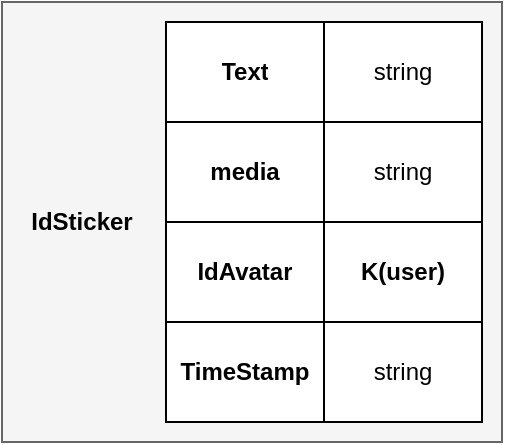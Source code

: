 <mxfile version="22.0.8" type="github">
  <diagram name="Page-1" id="-hrCW1JOt1rqmKrmkx0s">
    <mxGraphModel dx="954" dy="480" grid="1" gridSize="10" guides="1" tooltips="1" connect="1" arrows="1" fold="1" page="1" pageScale="1" pageWidth="1169" pageHeight="827" math="0" shadow="0">
      <root>
        <mxCell id="0" />
        <mxCell id="1" parent="0" />
        <mxCell id="eokv_deSClD9n7se6uqg-1" value="" style="rounded=0;whiteSpace=wrap;html=1;fillColor=#f5f5f5;fontColor=#333333;strokeColor=#666666;" parent="1" vertex="1">
          <mxGeometry x="360" y="130" width="250" height="220" as="geometry" />
        </mxCell>
        <mxCell id="eokv_deSClD9n7se6uqg-18" value="&lt;b&gt;IdSticker&lt;/b&gt;" style="text;html=1;strokeColor=none;fillColor=none;align=center;verticalAlign=middle;whiteSpace=wrap;rounded=0;" parent="1" vertex="1">
          <mxGeometry x="370" y="225" width="60" height="30" as="geometry" />
        </mxCell>
        <mxCell id="eokv_deSClD9n7se6uqg-19" value="" style="shape=table;startSize=0;container=1;collapsible=0;childLayout=tableLayout;" parent="1" vertex="1">
          <mxGeometry x="442" y="140" width="158" height="200" as="geometry" />
        </mxCell>
        <mxCell id="eokv_deSClD9n7se6uqg-20" value="" style="shape=tableRow;horizontal=0;startSize=0;swimlaneHead=0;swimlaneBody=0;strokeColor=inherit;top=0;left=0;bottom=0;right=0;collapsible=0;dropTarget=0;fillColor=none;points=[[0,0.5],[1,0.5]];portConstraint=eastwest;" parent="eokv_deSClD9n7se6uqg-19" vertex="1">
          <mxGeometry width="158" height="50" as="geometry" />
        </mxCell>
        <mxCell id="eokv_deSClD9n7se6uqg-21" value="&lt;b&gt;Text&lt;/b&gt;" style="shape=partialRectangle;html=1;whiteSpace=wrap;connectable=0;strokeColor=inherit;overflow=hidden;fillColor=none;top=0;left=0;bottom=0;right=0;pointerEvents=1;" parent="eokv_deSClD9n7se6uqg-20" vertex="1">
          <mxGeometry width="79" height="50" as="geometry">
            <mxRectangle width="79" height="50" as="alternateBounds" />
          </mxGeometry>
        </mxCell>
        <mxCell id="eokv_deSClD9n7se6uqg-22" value="string" style="shape=partialRectangle;html=1;whiteSpace=wrap;connectable=0;strokeColor=inherit;overflow=hidden;fillColor=none;top=0;left=0;bottom=0;right=0;pointerEvents=1;" parent="eokv_deSClD9n7se6uqg-20" vertex="1">
          <mxGeometry x="79" width="79" height="50" as="geometry">
            <mxRectangle width="79" height="50" as="alternateBounds" />
          </mxGeometry>
        </mxCell>
        <mxCell id="eokv_deSClD9n7se6uqg-23" value="" style="shape=tableRow;horizontal=0;startSize=0;swimlaneHead=0;swimlaneBody=0;strokeColor=inherit;top=0;left=0;bottom=0;right=0;collapsible=0;dropTarget=0;fillColor=none;points=[[0,0.5],[1,0.5]];portConstraint=eastwest;" parent="eokv_deSClD9n7se6uqg-19" vertex="1">
          <mxGeometry y="50" width="158" height="50" as="geometry" />
        </mxCell>
        <mxCell id="eokv_deSClD9n7se6uqg-24" value="&lt;b&gt;media&lt;/b&gt;" style="shape=partialRectangle;html=1;whiteSpace=wrap;connectable=0;strokeColor=inherit;overflow=hidden;fillColor=none;top=0;left=0;bottom=0;right=0;pointerEvents=1;" parent="eokv_deSClD9n7se6uqg-23" vertex="1">
          <mxGeometry width="79" height="50" as="geometry">
            <mxRectangle width="79" height="50" as="alternateBounds" />
          </mxGeometry>
        </mxCell>
        <mxCell id="eokv_deSClD9n7se6uqg-25" value="string" style="shape=partialRectangle;html=1;whiteSpace=wrap;connectable=0;strokeColor=inherit;overflow=hidden;fillColor=none;top=0;left=0;bottom=0;right=0;pointerEvents=1;" parent="eokv_deSClD9n7se6uqg-23" vertex="1">
          <mxGeometry x="79" width="79" height="50" as="geometry">
            <mxRectangle width="79" height="50" as="alternateBounds" />
          </mxGeometry>
        </mxCell>
        <mxCell id="eokv_deSClD9n7se6uqg-26" value="" style="shape=tableRow;horizontal=0;startSize=0;swimlaneHead=0;swimlaneBody=0;strokeColor=inherit;top=0;left=0;bottom=0;right=0;collapsible=0;dropTarget=0;fillColor=none;points=[[0,0.5],[1,0.5]];portConstraint=eastwest;" parent="eokv_deSClD9n7se6uqg-19" vertex="1">
          <mxGeometry y="100" width="158" height="50" as="geometry" />
        </mxCell>
        <mxCell id="eokv_deSClD9n7se6uqg-27" value="&lt;b&gt;IdAvatar&lt;/b&gt;" style="shape=partialRectangle;html=1;whiteSpace=wrap;connectable=0;strokeColor=inherit;overflow=hidden;fillColor=none;top=0;left=0;bottom=0;right=0;pointerEvents=1;" parent="eokv_deSClD9n7se6uqg-26" vertex="1">
          <mxGeometry width="79" height="50" as="geometry">
            <mxRectangle width="79" height="50" as="alternateBounds" />
          </mxGeometry>
        </mxCell>
        <mxCell id="eokv_deSClD9n7se6uqg-28" value="&lt;b&gt;K(user)&lt;/b&gt;" style="shape=partialRectangle;html=1;whiteSpace=wrap;connectable=0;strokeColor=inherit;overflow=hidden;fillColor=none;top=0;left=0;bottom=0;right=0;pointerEvents=1;" parent="eokv_deSClD9n7se6uqg-26" vertex="1">
          <mxGeometry x="79" width="79" height="50" as="geometry">
            <mxRectangle width="79" height="50" as="alternateBounds" />
          </mxGeometry>
        </mxCell>
        <mxCell id="DHKnzHRuKV6J081dYEvm-11" value="" style="shape=tableRow;horizontal=0;startSize=0;swimlaneHead=0;swimlaneBody=0;strokeColor=inherit;top=0;left=0;bottom=0;right=0;collapsible=0;dropTarget=0;fillColor=none;points=[[0,0.5],[1,0.5]];portConstraint=eastwest;" parent="eokv_deSClD9n7se6uqg-19" vertex="1">
          <mxGeometry y="150" width="158" height="50" as="geometry" />
        </mxCell>
        <mxCell id="DHKnzHRuKV6J081dYEvm-12" value="&lt;b&gt;TimeStamp&lt;/b&gt;" style="shape=partialRectangle;html=1;whiteSpace=wrap;connectable=0;strokeColor=inherit;overflow=hidden;fillColor=none;top=0;left=0;bottom=0;right=0;pointerEvents=1;" parent="DHKnzHRuKV6J081dYEvm-11" vertex="1">
          <mxGeometry width="79" height="50" as="geometry">
            <mxRectangle width="79" height="50" as="alternateBounds" />
          </mxGeometry>
        </mxCell>
        <mxCell id="DHKnzHRuKV6J081dYEvm-13" value="string" style="shape=partialRectangle;html=1;whiteSpace=wrap;connectable=0;strokeColor=inherit;overflow=hidden;fillColor=none;top=0;left=0;bottom=0;right=0;pointerEvents=1;" parent="DHKnzHRuKV6J081dYEvm-11" vertex="1">
          <mxGeometry x="79" width="79" height="50" as="geometry">
            <mxRectangle width="79" height="50" as="alternateBounds" />
          </mxGeometry>
        </mxCell>
      </root>
    </mxGraphModel>
  </diagram>
</mxfile>
